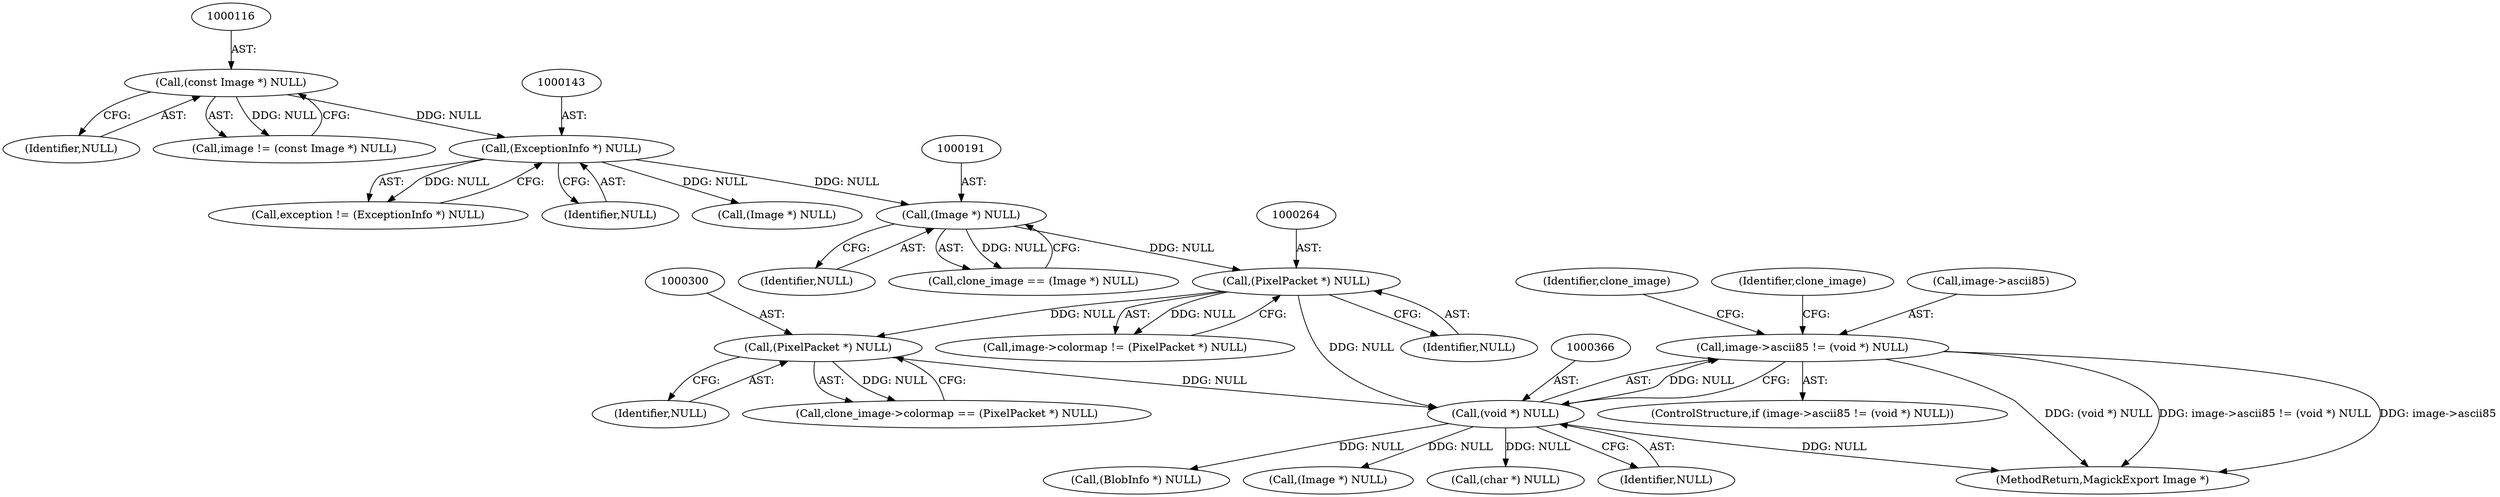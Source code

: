 digraph "0_ImageMagick_01843366d6a7b96e22ad7bb67f3df7d9fd4d5d74@pointer" {
"1000361" [label="(Call,image->ascii85 != (void *) NULL)"];
"1000365" [label="(Call,(void *) NULL)"];
"1000263" [label="(Call,(PixelPacket *) NULL)"];
"1000190" [label="(Call,(Image *) NULL)"];
"1000142" [label="(Call,(ExceptionInfo *) NULL)"];
"1000115" [label="(Call,(const Image *) NULL)"];
"1000299" [label="(Call,(PixelPacket *) NULL)"];
"1000361" [label="(Call,image->ascii85 != (void *) NULL)"];
"1000190" [label="(Call,(Image *) NULL)"];
"1000299" [label="(Call,(PixelPacket *) NULL)"];
"1000532" [label="(Call,(char *) NULL)"];
"1000192" [label="(Identifier,NULL)"];
"1000265" [label="(Identifier,NULL)"];
"1000372" [label="(Identifier,clone_image)"];
"1000367" [label="(Identifier,NULL)"];
"1000295" [label="(Call,clone_image->colormap == (PixelPacket *) NULL)"];
"1000115" [label="(Call,(const Image *) NULL)"];
"1000142" [label="(Call,(ExceptionInfo *) NULL)"];
"1000140" [label="(Call,exception != (ExceptionInfo *) NULL)"];
"1000369" [label="(Identifier,clone_image)"];
"1000144" [label="(Identifier,NULL)"];
"1000259" [label="(Call,image->colormap != (PixelPacket *) NULL)"];
"1000498" [label="(Call,(BlobInfo *) NULL)"];
"1000117" [label="(Identifier,NULL)"];
"1000176" [label="(Call,(Image *) NULL)"];
"1000301" [label="(Identifier,NULL)"];
"1000362" [label="(Call,image->ascii85)"];
"1000113" [label="(Call,image != (const Image *) NULL)"];
"1000631" [label="(Call,(Image *) NULL)"];
"1000365" [label="(Call,(void *) NULL)"];
"1000360" [label="(ControlStructure,if (image->ascii85 != (void *) NULL))"];
"1000188" [label="(Call,clone_image == (Image *) NULL)"];
"1000842" [label="(MethodReturn,MagickExport Image *)"];
"1000263" [label="(Call,(PixelPacket *) NULL)"];
"1000361" -> "1000360"  [label="AST: "];
"1000361" -> "1000365"  [label="CFG: "];
"1000362" -> "1000361"  [label="AST: "];
"1000365" -> "1000361"  [label="AST: "];
"1000369" -> "1000361"  [label="CFG: "];
"1000372" -> "1000361"  [label="CFG: "];
"1000361" -> "1000842"  [label="DDG: (void *) NULL"];
"1000361" -> "1000842"  [label="DDG: image->ascii85 != (void *) NULL"];
"1000361" -> "1000842"  [label="DDG: image->ascii85"];
"1000365" -> "1000361"  [label="DDG: NULL"];
"1000365" -> "1000367"  [label="CFG: "];
"1000366" -> "1000365"  [label="AST: "];
"1000367" -> "1000365"  [label="AST: "];
"1000365" -> "1000842"  [label="DDG: NULL"];
"1000263" -> "1000365"  [label="DDG: NULL"];
"1000299" -> "1000365"  [label="DDG: NULL"];
"1000365" -> "1000498"  [label="DDG: NULL"];
"1000365" -> "1000532"  [label="DDG: NULL"];
"1000365" -> "1000631"  [label="DDG: NULL"];
"1000263" -> "1000259"  [label="AST: "];
"1000263" -> "1000265"  [label="CFG: "];
"1000264" -> "1000263"  [label="AST: "];
"1000265" -> "1000263"  [label="AST: "];
"1000259" -> "1000263"  [label="CFG: "];
"1000263" -> "1000259"  [label="DDG: NULL"];
"1000190" -> "1000263"  [label="DDG: NULL"];
"1000263" -> "1000299"  [label="DDG: NULL"];
"1000190" -> "1000188"  [label="AST: "];
"1000190" -> "1000192"  [label="CFG: "];
"1000191" -> "1000190"  [label="AST: "];
"1000192" -> "1000190"  [label="AST: "];
"1000188" -> "1000190"  [label="CFG: "];
"1000190" -> "1000188"  [label="DDG: NULL"];
"1000142" -> "1000190"  [label="DDG: NULL"];
"1000142" -> "1000140"  [label="AST: "];
"1000142" -> "1000144"  [label="CFG: "];
"1000143" -> "1000142"  [label="AST: "];
"1000144" -> "1000142"  [label="AST: "];
"1000140" -> "1000142"  [label="CFG: "];
"1000142" -> "1000140"  [label="DDG: NULL"];
"1000115" -> "1000142"  [label="DDG: NULL"];
"1000142" -> "1000176"  [label="DDG: NULL"];
"1000115" -> "1000113"  [label="AST: "];
"1000115" -> "1000117"  [label="CFG: "];
"1000116" -> "1000115"  [label="AST: "];
"1000117" -> "1000115"  [label="AST: "];
"1000113" -> "1000115"  [label="CFG: "];
"1000115" -> "1000113"  [label="DDG: NULL"];
"1000299" -> "1000295"  [label="AST: "];
"1000299" -> "1000301"  [label="CFG: "];
"1000300" -> "1000299"  [label="AST: "];
"1000301" -> "1000299"  [label="AST: "];
"1000295" -> "1000299"  [label="CFG: "];
"1000299" -> "1000295"  [label="DDG: NULL"];
}
